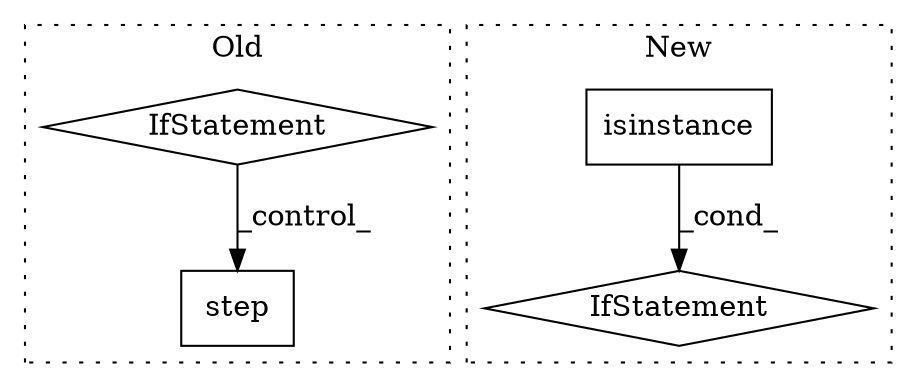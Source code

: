 digraph G {
subgraph cluster0 {
1 [label="step" a="32" s="22350,22360" l="5,1" shape="box"];
4 [label="IfStatement" a="25" s="22100,22146" l="4,2" shape="diamond"];
label = "Old";
style="dotted";
}
subgraph cluster1 {
2 [label="isinstance" a="32" s="22493,22531" l="11,1" shape="box"];
3 [label="IfStatement" a="25" s="22466,22532" l="4,2" shape="diamond"];
label = "New";
style="dotted";
}
2 -> 3 [label="_cond_"];
4 -> 1 [label="_control_"];
}